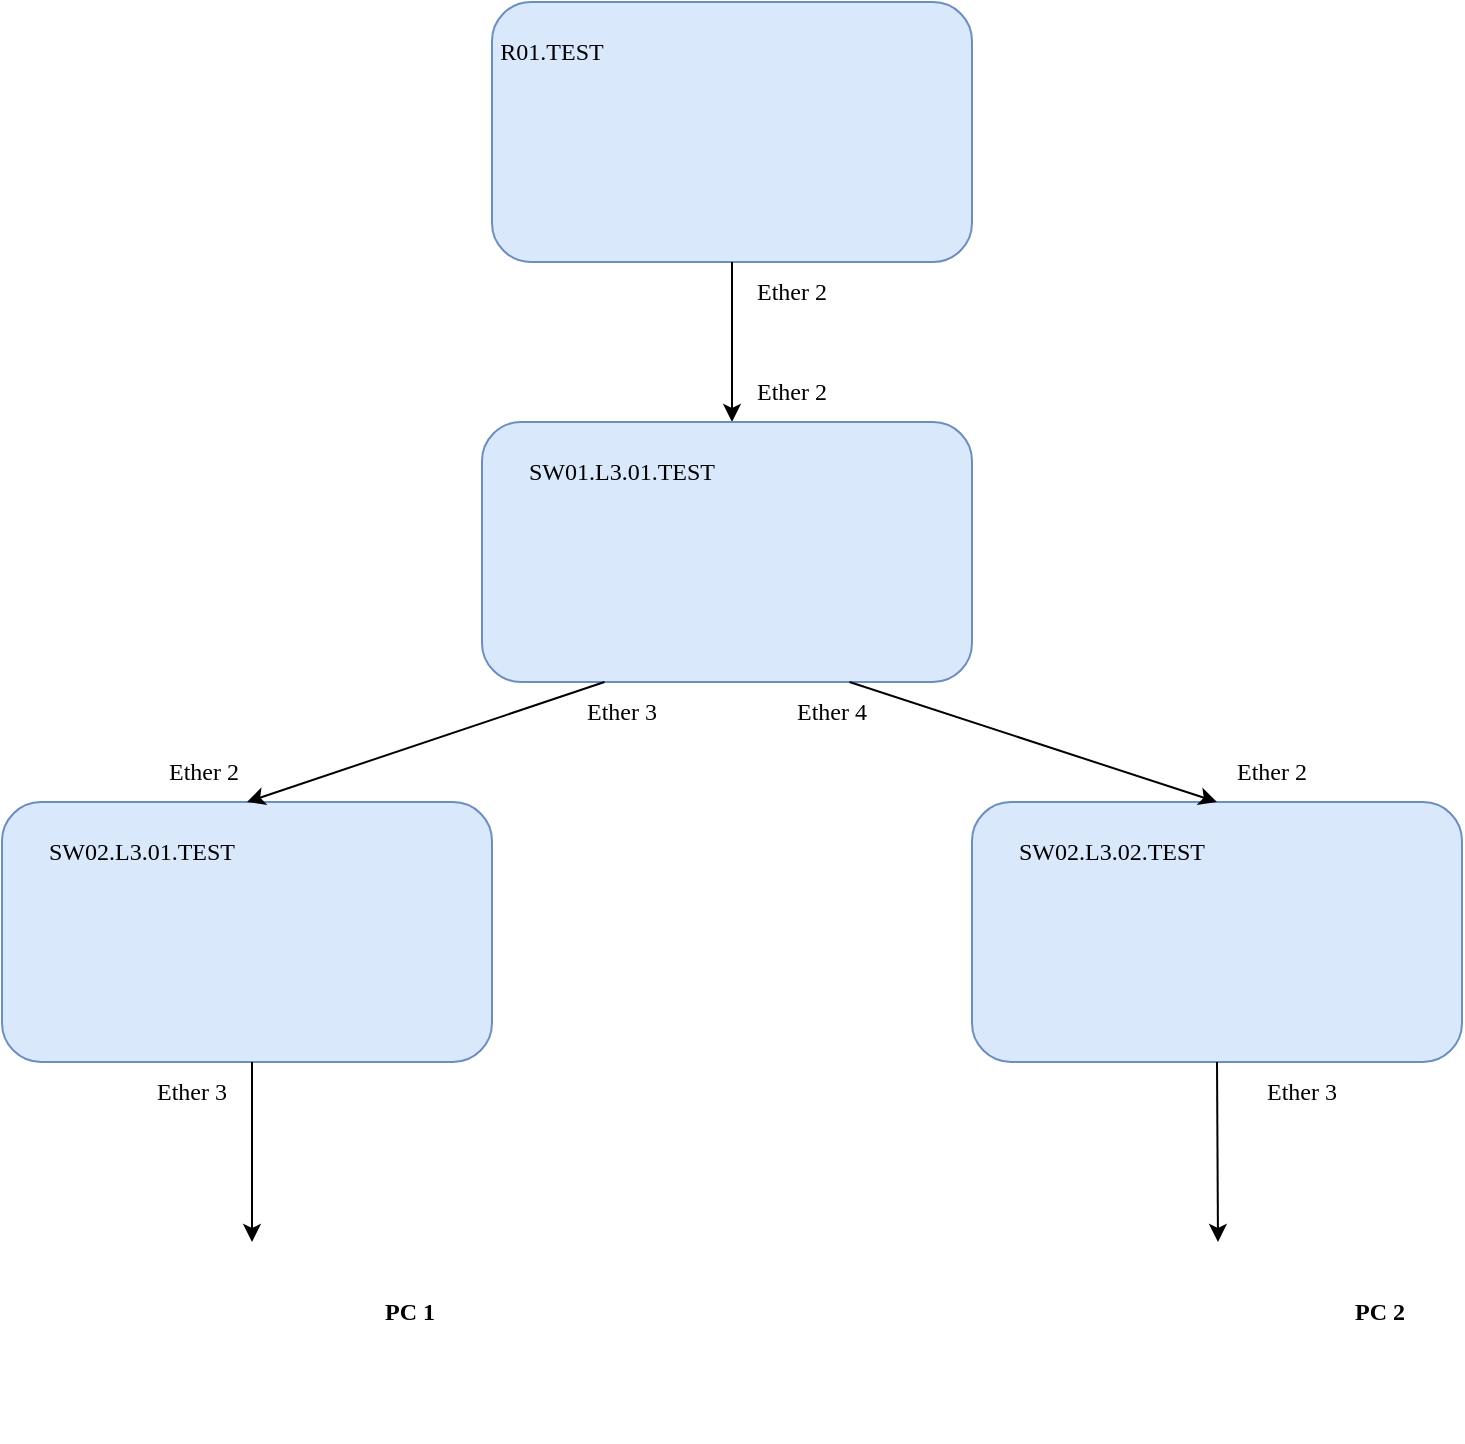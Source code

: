 <mxfile version="20.5.0" type="github">
  <diagram id="uutzl7AFgTpNWzsJFiEo" name="Страница 1">
    <mxGraphModel dx="1223" dy="773" grid="1" gridSize="10" guides="1" tooltips="1" connect="1" arrows="1" fold="1" page="1" pageScale="1" pageWidth="827" pageHeight="1169" math="0" shadow="0">
      <root>
        <mxCell id="0" />
        <mxCell id="1" parent="0" />
        <mxCell id="DxMs9hnSmxFhZr19seSd-1" value="" style="rounded=1;whiteSpace=wrap;html=1;fillColor=#dae8fc;strokeColor=#6c8ebf;fontFamily=Times New Roman;" vertex="1" parent="1">
          <mxGeometry x="280" y="20" width="240" height="130" as="geometry" />
        </mxCell>
        <mxCell id="DxMs9hnSmxFhZr19seSd-8" value="R01.TEST" style="text;html=1;strokeColor=none;fillColor=none;align=center;verticalAlign=middle;whiteSpace=wrap;rounded=0;fontFamily=Times New Roman;" vertex="1" parent="1">
          <mxGeometry x="280" y="30" width="60" height="30" as="geometry" />
        </mxCell>
        <mxCell id="DxMs9hnSmxFhZr19seSd-12" value="" style="endArrow=classic;html=1;rounded=0;labelBackgroundColor=#3333FF;fontFamily=Times New Roman;exitX=0.5;exitY=1;exitDx=0;exitDy=0;" edge="1" parent="1" source="DxMs9hnSmxFhZr19seSd-1">
          <mxGeometry width="50" height="50" relative="1" as="geometry">
            <mxPoint x="390" y="250" as="sourcePoint" />
            <mxPoint x="400" y="230" as="targetPoint" />
          </mxGeometry>
        </mxCell>
        <mxCell id="DxMs9hnSmxFhZr19seSd-13" value="" style="rounded=1;whiteSpace=wrap;html=1;fontFamily=Times New Roman;fillColor=#dae8fc;strokeColor=#6c8ebf;" vertex="1" parent="1">
          <mxGeometry x="275" y="230" width="245" height="130" as="geometry" />
        </mxCell>
        <mxCell id="DxMs9hnSmxFhZr19seSd-15" value="SW01.L3.01.TEST" style="text;html=1;strokeColor=none;fillColor=none;align=center;verticalAlign=middle;whiteSpace=wrap;rounded=0;fontFamily=Times New Roman;" vertex="1" parent="1">
          <mxGeometry x="280" y="240" width="130" height="30" as="geometry" />
        </mxCell>
        <mxCell id="DxMs9hnSmxFhZr19seSd-16" value="Ether 2" style="text;html=1;strokeColor=none;fillColor=none;align=center;verticalAlign=middle;whiteSpace=wrap;rounded=0;fontFamily=Times New Roman;" vertex="1" parent="1">
          <mxGeometry x="400" y="150" width="60" height="30" as="geometry" />
        </mxCell>
        <mxCell id="DxMs9hnSmxFhZr19seSd-17" value="Ether 2" style="text;html=1;strokeColor=none;fillColor=none;align=center;verticalAlign=middle;whiteSpace=wrap;rounded=0;fontFamily=Times New Roman;" vertex="1" parent="1">
          <mxGeometry x="400" y="200" width="60" height="30" as="geometry" />
        </mxCell>
        <mxCell id="DxMs9hnSmxFhZr19seSd-18" value="" style="rounded=1;whiteSpace=wrap;html=1;fontFamily=Times New Roman;fillColor=#dae8fc;strokeColor=#6c8ebf;" vertex="1" parent="1">
          <mxGeometry x="35" y="420" width="245" height="130" as="geometry" />
        </mxCell>
        <mxCell id="DxMs9hnSmxFhZr19seSd-19" value="SW02.L3.01.TEST" style="text;html=1;strokeColor=none;fillColor=none;align=center;verticalAlign=middle;whiteSpace=wrap;rounded=0;fontFamily=Times New Roman;" vertex="1" parent="1">
          <mxGeometry x="40" y="430" width="130" height="30" as="geometry" />
        </mxCell>
        <mxCell id="DxMs9hnSmxFhZr19seSd-20" value="" style="rounded=1;whiteSpace=wrap;html=1;fontFamily=Times New Roman;fillColor=#dae8fc;strokeColor=#6c8ebf;" vertex="1" parent="1">
          <mxGeometry x="520" y="420" width="245" height="130" as="geometry" />
        </mxCell>
        <mxCell id="DxMs9hnSmxFhZr19seSd-21" value="SW02.L3.02.TEST" style="text;html=1;strokeColor=none;fillColor=none;align=center;verticalAlign=middle;whiteSpace=wrap;rounded=0;fontFamily=Times New Roman;" vertex="1" parent="1">
          <mxGeometry x="525" y="430" width="130" height="30" as="geometry" />
        </mxCell>
        <mxCell id="DxMs9hnSmxFhZr19seSd-22" value="" style="endArrow=classic;html=1;rounded=0;labelBackgroundColor=#3333FF;fontFamily=Times New Roman;exitX=0.25;exitY=1;exitDx=0;exitDy=0;entryX=0.5;entryY=0;entryDx=0;entryDy=0;" edge="1" parent="1" source="DxMs9hnSmxFhZr19seSd-13" target="DxMs9hnSmxFhZr19seSd-18">
          <mxGeometry width="50" height="50" relative="1" as="geometry">
            <mxPoint x="370" y="400" as="sourcePoint" />
            <mxPoint x="420" y="350" as="targetPoint" />
          </mxGeometry>
        </mxCell>
        <mxCell id="DxMs9hnSmxFhZr19seSd-23" value="" style="endArrow=classic;html=1;rounded=0;labelBackgroundColor=#3333FF;fontFamily=Times New Roman;entryX=0.5;entryY=0;entryDx=0;entryDy=0;exitX=0.75;exitY=1;exitDx=0;exitDy=0;" edge="1" parent="1" source="DxMs9hnSmxFhZr19seSd-13" target="DxMs9hnSmxFhZr19seSd-20">
          <mxGeometry width="50" height="50" relative="1" as="geometry">
            <mxPoint x="440" y="470" as="sourcePoint" />
            <mxPoint x="420" y="350" as="targetPoint" />
          </mxGeometry>
        </mxCell>
        <mxCell id="DxMs9hnSmxFhZr19seSd-24" value="" style="endArrow=classic;html=1;rounded=0;labelBackgroundColor=#3333FF;fontFamily=Times New Roman;" edge="1" parent="1">
          <mxGeometry width="50" height="50" relative="1" as="geometry">
            <mxPoint x="160" y="550" as="sourcePoint" />
            <mxPoint x="160" y="640" as="targetPoint" />
          </mxGeometry>
        </mxCell>
        <mxCell id="DxMs9hnSmxFhZr19seSd-25" value="" style="endArrow=classic;html=1;rounded=0;labelBackgroundColor=#3333FF;fontFamily=Times New Roman;exitX=0.5;exitY=1;exitDx=0;exitDy=0;" edge="1" parent="1" source="DxMs9hnSmxFhZr19seSd-20">
          <mxGeometry width="50" height="50" relative="1" as="geometry">
            <mxPoint x="370" y="550" as="sourcePoint" />
            <mxPoint x="643" y="640" as="targetPoint" />
          </mxGeometry>
        </mxCell>
        <mxCell id="DxMs9hnSmxFhZr19seSd-28" value="" style="shape=image;verticalLabelPosition=bottom;labelBackgroundColor=default;verticalAlign=top;aspect=fixed;imageAspect=0;image=https://cdn-icons-png.flaticon.com/512/130/130258.png;clipPath=inset(0% 4.67% 27% 1.67%);" vertex="1" parent="1">
          <mxGeometry x="106.17" y="660" width="102.65" height="80" as="geometry" />
        </mxCell>
        <mxCell id="DxMs9hnSmxFhZr19seSd-29" value="" style="shape=image;verticalLabelPosition=bottom;labelBackgroundColor=default;verticalAlign=top;aspect=fixed;imageAspect=0;image=https://cdn-icons-png.flaticon.com/512/130/130258.png;clipPath=inset(0% 4.67% 27% 1.67%);" vertex="1" parent="1">
          <mxGeometry x="591.17" y="660" width="102.65" height="80" as="geometry" />
        </mxCell>
        <mxCell id="DxMs9hnSmxFhZr19seSd-30" value="&lt;b&gt;PC 1&lt;/b&gt;" style="text;html=1;strokeColor=none;fillColor=none;align=center;verticalAlign=middle;whiteSpace=wrap;rounded=0;fontFamily=Times New Roman;" vertex="1" parent="1">
          <mxGeometry x="208.82" y="660" width="60" height="30" as="geometry" />
        </mxCell>
        <mxCell id="DxMs9hnSmxFhZr19seSd-31" value="&lt;b&gt;PC 2&lt;/b&gt;" style="text;html=1;strokeColor=none;fillColor=none;align=center;verticalAlign=middle;whiteSpace=wrap;rounded=0;fontFamily=Times New Roman;" vertex="1" parent="1">
          <mxGeometry x="693.82" y="660" width="60" height="30" as="geometry" />
        </mxCell>
        <mxCell id="DxMs9hnSmxFhZr19seSd-32" value="Ether 3" style="text;html=1;strokeColor=none;fillColor=none;align=center;verticalAlign=middle;whiteSpace=wrap;rounded=0;fontFamily=Times New Roman;" vertex="1" parent="1">
          <mxGeometry x="315" y="360" width="60" height="30" as="geometry" />
        </mxCell>
        <mxCell id="DxMs9hnSmxFhZr19seSd-33" value="Ether 4" style="text;html=1;strokeColor=none;fillColor=none;align=center;verticalAlign=middle;whiteSpace=wrap;rounded=0;fontFamily=Times New Roman;" vertex="1" parent="1">
          <mxGeometry x="420" y="360" width="60" height="30" as="geometry" />
        </mxCell>
        <mxCell id="DxMs9hnSmxFhZr19seSd-34" value="Ether 2" style="text;html=1;strokeColor=none;fillColor=none;align=center;verticalAlign=middle;whiteSpace=wrap;rounded=0;fontFamily=Times New Roman;" vertex="1" parent="1">
          <mxGeometry x="106.17" y="390" width="60" height="30" as="geometry" />
        </mxCell>
        <mxCell id="DxMs9hnSmxFhZr19seSd-35" value="Ether 2" style="text;html=1;strokeColor=none;fillColor=none;align=center;verticalAlign=middle;whiteSpace=wrap;rounded=0;fontFamily=Times New Roman;" vertex="1" parent="1">
          <mxGeometry x="640" y="390" width="60" height="30" as="geometry" />
        </mxCell>
        <mxCell id="DxMs9hnSmxFhZr19seSd-36" value="Ether 3" style="text;html=1;strokeColor=none;fillColor=none;align=center;verticalAlign=middle;whiteSpace=wrap;rounded=0;fontFamily=Times New Roman;" vertex="1" parent="1">
          <mxGeometry x="100" y="550" width="60" height="30" as="geometry" />
        </mxCell>
        <mxCell id="DxMs9hnSmxFhZr19seSd-37" value="Ether 3" style="text;html=1;strokeColor=none;fillColor=none;align=center;verticalAlign=middle;whiteSpace=wrap;rounded=0;fontFamily=Times New Roman;" vertex="1" parent="1">
          <mxGeometry x="655" y="550" width="60" height="30" as="geometry" />
        </mxCell>
      </root>
    </mxGraphModel>
  </diagram>
</mxfile>
